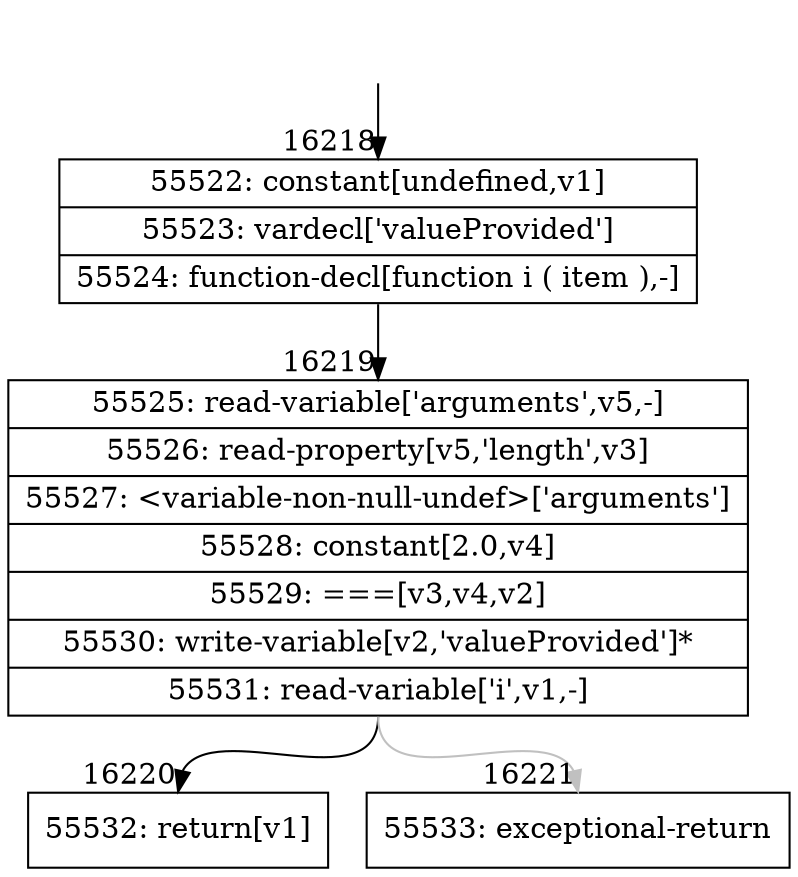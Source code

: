 digraph {
rankdir="TD"
BB_entry1378[shape=none,label=""];
BB_entry1378 -> BB16218 [tailport=s, headport=n, headlabel="    16218"]
BB16218 [shape=record label="{55522: constant[undefined,v1]|55523: vardecl['valueProvided']|55524: function-decl[function i ( item ),-]}" ] 
BB16218 -> BB16219 [tailport=s, headport=n, headlabel="      16219"]
BB16219 [shape=record label="{55525: read-variable['arguments',v5,-]|55526: read-property[v5,'length',v3]|55527: \<variable-non-null-undef\>['arguments']|55528: constant[2.0,v4]|55529: ===[v3,v4,v2]|55530: write-variable[v2,'valueProvided']*|55531: read-variable['i',v1,-]}" ] 
BB16219 -> BB16220 [tailport=s, headport=n, headlabel="      16220"]
BB16219 -> BB16221 [tailport=s, headport=n, color=gray, headlabel="      16221"]
BB16220 [shape=record label="{55532: return[v1]}" ] 
BB16221 [shape=record label="{55533: exceptional-return}" ] 
//#$~ 30106
}
